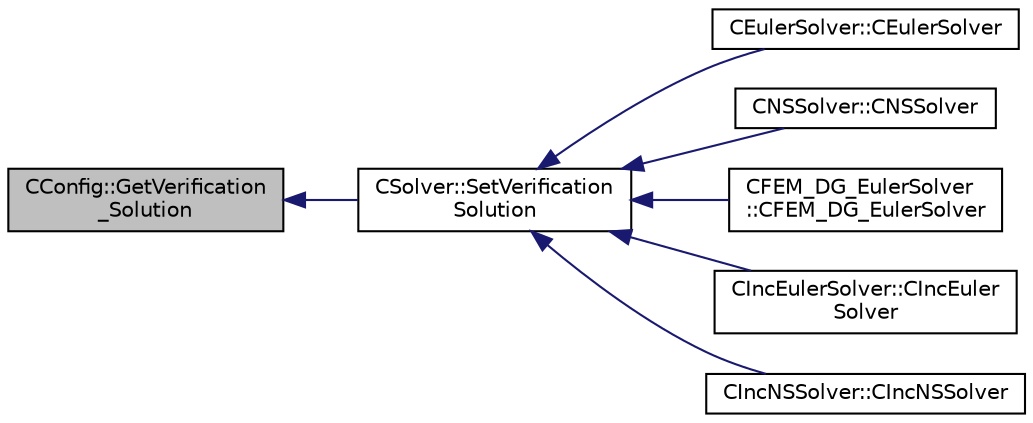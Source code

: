 digraph "CConfig::GetVerification_Solution"
{
  edge [fontname="Helvetica",fontsize="10",labelfontname="Helvetica",labelfontsize="10"];
  node [fontname="Helvetica",fontsize="10",shape=record];
  rankdir="LR";
  Node13455 [label="CConfig::GetVerification\l_Solution",height=0.2,width=0.4,color="black", fillcolor="grey75", style="filled", fontcolor="black"];
  Node13455 -> Node13456 [dir="back",color="midnightblue",fontsize="10",style="solid",fontname="Helvetica"];
  Node13456 [label="CSolver::SetVerification\lSolution",height=0.2,width=0.4,color="black", fillcolor="white", style="filled",URL="$class_c_solver.html#ae0bedd5462d73764fe5225828021b15c",tooltip="Allocate the memory for the verification solution, if necessary. "];
  Node13456 -> Node13457 [dir="back",color="midnightblue",fontsize="10",style="solid",fontname="Helvetica"];
  Node13457 [label="CEulerSolver::CEulerSolver",height=0.2,width=0.4,color="black", fillcolor="white", style="filled",URL="$class_c_euler_solver.html#ae1e74218b4e943111b100d7ddcbd4db9"];
  Node13456 -> Node13458 [dir="back",color="midnightblue",fontsize="10",style="solid",fontname="Helvetica"];
  Node13458 [label="CNSSolver::CNSSolver",height=0.2,width=0.4,color="black", fillcolor="white", style="filled",URL="$class_c_n_s_solver.html#a2a8ad49c42b4546696e631cf44b7788b"];
  Node13456 -> Node13459 [dir="back",color="midnightblue",fontsize="10",style="solid",fontname="Helvetica"];
  Node13459 [label="CFEM_DG_EulerSolver\l::CFEM_DG_EulerSolver",height=0.2,width=0.4,color="black", fillcolor="white", style="filled",URL="$class_c_f_e_m___d_g___euler_solver.html#a677fa998b78bd489a3f8bee0d56623dd"];
  Node13456 -> Node13460 [dir="back",color="midnightblue",fontsize="10",style="solid",fontname="Helvetica"];
  Node13460 [label="CIncEulerSolver::CIncEuler\lSolver",height=0.2,width=0.4,color="black", fillcolor="white", style="filled",URL="$class_c_inc_euler_solver.html#a91f644b8f9a00215bac5bcd31dfc06d8"];
  Node13456 -> Node13461 [dir="back",color="midnightblue",fontsize="10",style="solid",fontname="Helvetica"];
  Node13461 [label="CIncNSSolver::CIncNSSolver",height=0.2,width=0.4,color="black", fillcolor="white", style="filled",URL="$class_c_inc_n_s_solver.html#a82152ac7e91fb1c5c073d98a1f08e2aa"];
}
